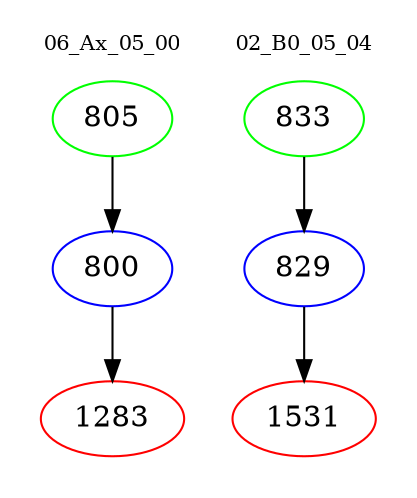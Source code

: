 digraph{
subgraph cluster_0 {
color = white
label = "06_Ax_05_00";
fontsize=10;
T0_805 [label="805", color="green"]
T0_805 -> T0_800 [color="black"]
T0_800 [label="800", color="blue"]
T0_800 -> T0_1283 [color="black"]
T0_1283 [label="1283", color="red"]
}
subgraph cluster_1 {
color = white
label = "02_B0_05_04";
fontsize=10;
T1_833 [label="833", color="green"]
T1_833 -> T1_829 [color="black"]
T1_829 [label="829", color="blue"]
T1_829 -> T1_1531 [color="black"]
T1_1531 [label="1531", color="red"]
}
}
